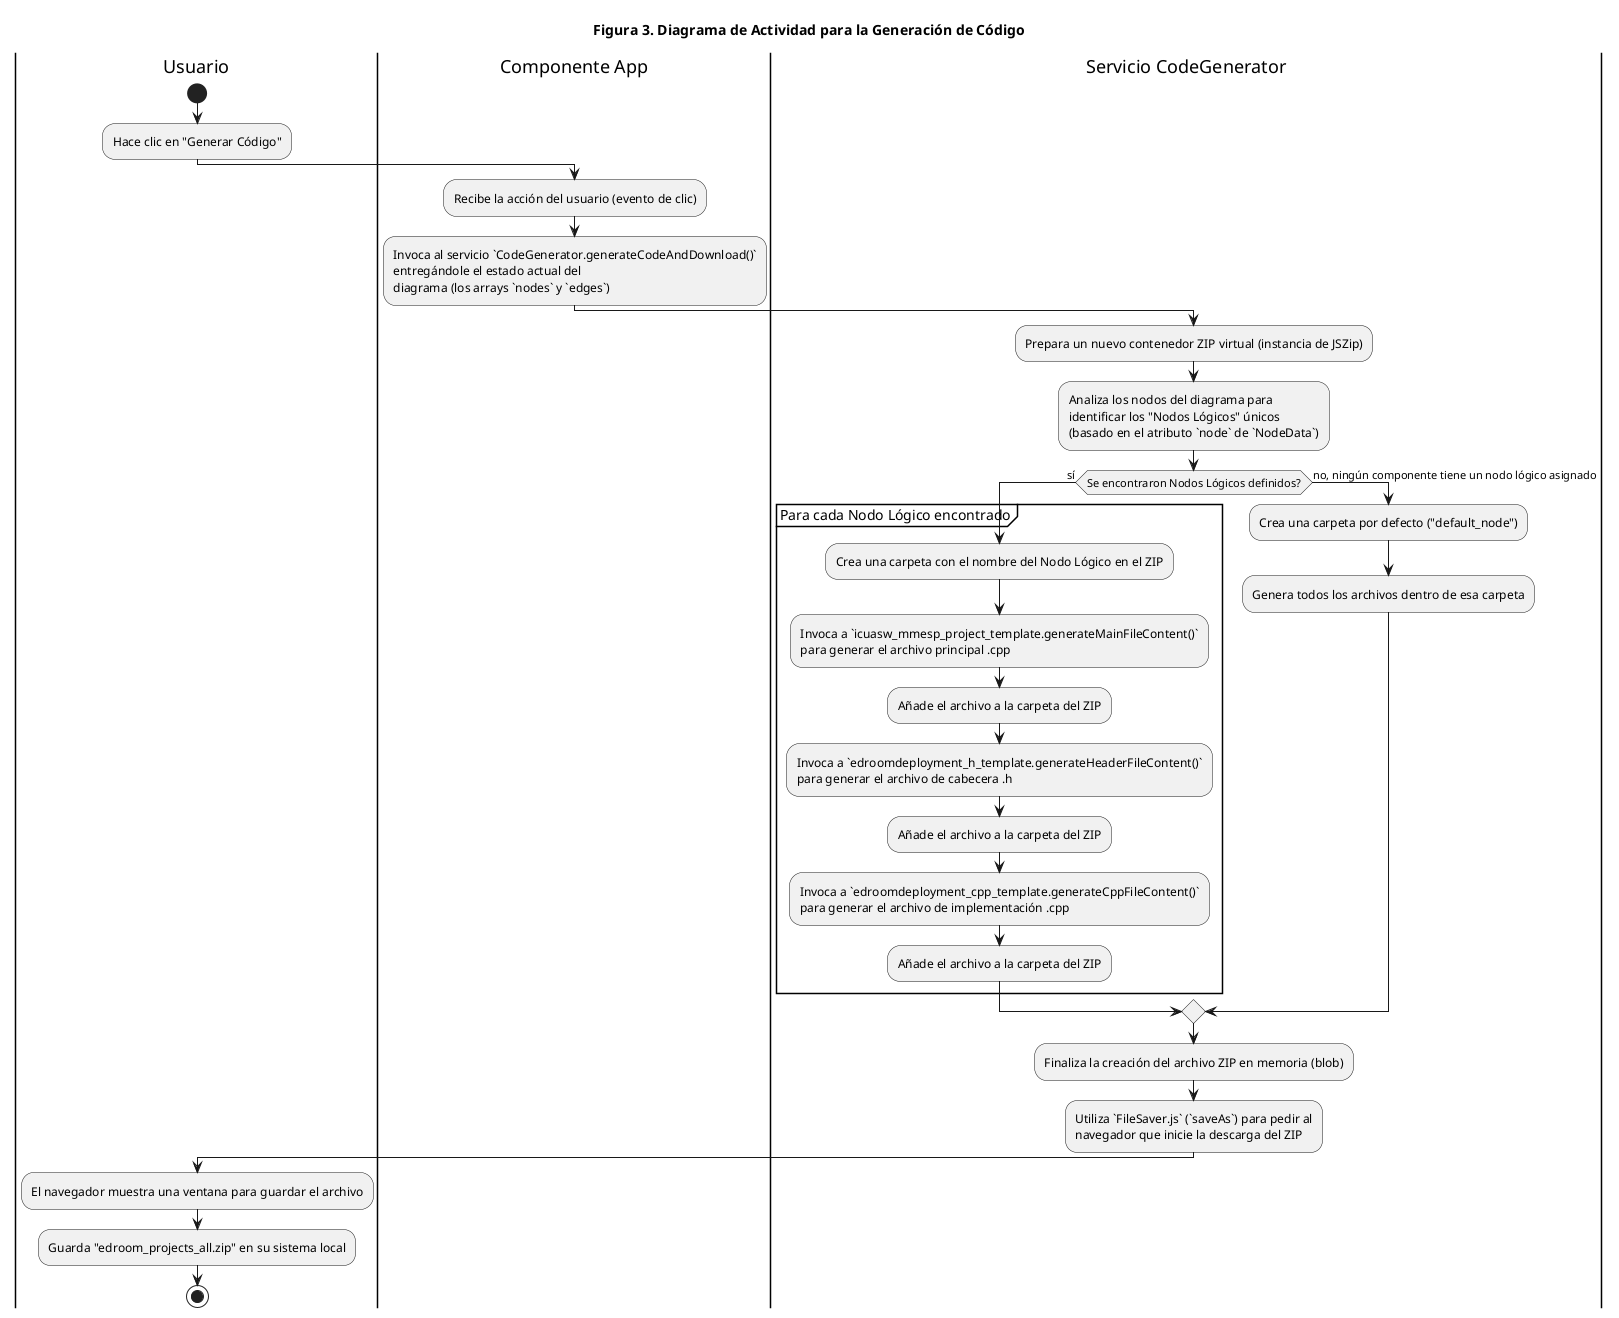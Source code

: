 @startuml
title Figura 3. Diagrama de Actividad para la Generación de Código

|Usuario|
start
:Hace clic en "Generar Código";

|Componente App|
:Recibe la acción del usuario (evento de clic);
:Invoca al servicio `CodeGenerator.generateCodeAndDownload()`
entregándole el estado actual del
diagrama (los arrays `nodes` y `edges`);

|Servicio CodeGenerator|
:Prepara un nuevo contenedor ZIP virtual (instancia de JSZip);
:Analiza los nodos del diagrama para
identificar los "Nodos Lógicos" únicos
(basado en el atributo `node` de `NodeData`);
if (Se encontraron Nodos Lógicos definidos?) then (sí)
  partition "Para cada Nodo Lógico encontrado" {
    :Crea una carpeta con el nombre del Nodo Lógico en el ZIP;
    :Invoca a `icuasw_mmesp_project_template.generateMainFileContent()`
    para generar el archivo principal .cpp;
    :Añade el archivo a la carpeta del ZIP;
    :Invoca a `edroomdeployment_h_template.generateHeaderFileContent()`
    para generar el archivo de cabecera .h;
    :Añade el archivo a la carpeta del ZIP;
    :Invoca a `edroomdeployment_cpp_template.generateCppFileContent()`
    para generar el archivo de implementación .cpp;
    :Añade el archivo a la carpeta del ZIP;
  }
else (no, ningún componente tiene un nodo lógico asignado)
  :Crea una carpeta por defecto ("default_node");
  :Genera todos los archivos dentro de esa carpeta;
endif
:Finaliza la creación del archivo ZIP en memoria (blob);
:Utiliza `FileSaver.js` (`saveAs`) para pedir al
navegador que inicie la descarga del ZIP;

|Usuario|
:El navegador muestra una ventana para guardar el archivo;
:Guarda "edroom_projects_all.zip" en su sistema local;
stop
@enduml
